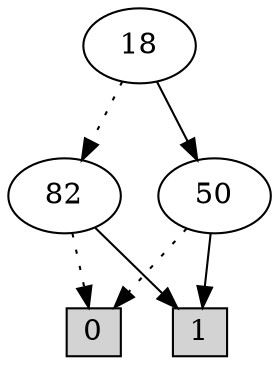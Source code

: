 digraph G {
0 [shape=box, label="0", style=filled, shape=box, height=0.3, width=0.3];
1 [shape=box, label="1", style=filled, shape=box, height=0.3, width=0.3];
1446 [label="18"];
1446 -> 166 [style=dotted];
1446 -> 102 [style=filled];
166 [label="82"];
166 -> 0 [style=dotted];
166 -> 1 [style=filled];
102 [label="50"];
102 -> 0 [style=dotted];
102 -> 1 [style=filled];
}

